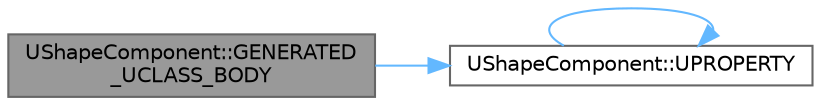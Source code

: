 digraph "UShapeComponent::GENERATED_UCLASS_BODY"
{
 // INTERACTIVE_SVG=YES
 // LATEX_PDF_SIZE
  bgcolor="transparent";
  edge [fontname=Helvetica,fontsize=10,labelfontname=Helvetica,labelfontsize=10];
  node [fontname=Helvetica,fontsize=10,shape=box,height=0.2,width=0.4];
  rankdir="LR";
  Node1 [id="Node000001",label="UShapeComponent::GENERATED\l_UCLASS_BODY",height=0.2,width=0.4,color="gray40", fillcolor="grey60", style="filled", fontcolor="black",tooltip="Description of collision."];
  Node1 -> Node2 [id="edge1_Node000001_Node000002",color="steelblue1",style="solid",tooltip=" "];
  Node2 [id="Node000002",label="UShapeComponent::UPROPERTY",height=0.2,width=0.4,color="grey40", fillcolor="white", style="filled",URL="$dd/dc3/classUShapeComponent.html#a0304b32e7efd1aeac68c23fef4d0c578",tooltip="Color used to draw the shape."];
  Node2 -> Node2 [id="edge2_Node000002_Node000002",color="steelblue1",style="solid",tooltip=" "];
}
